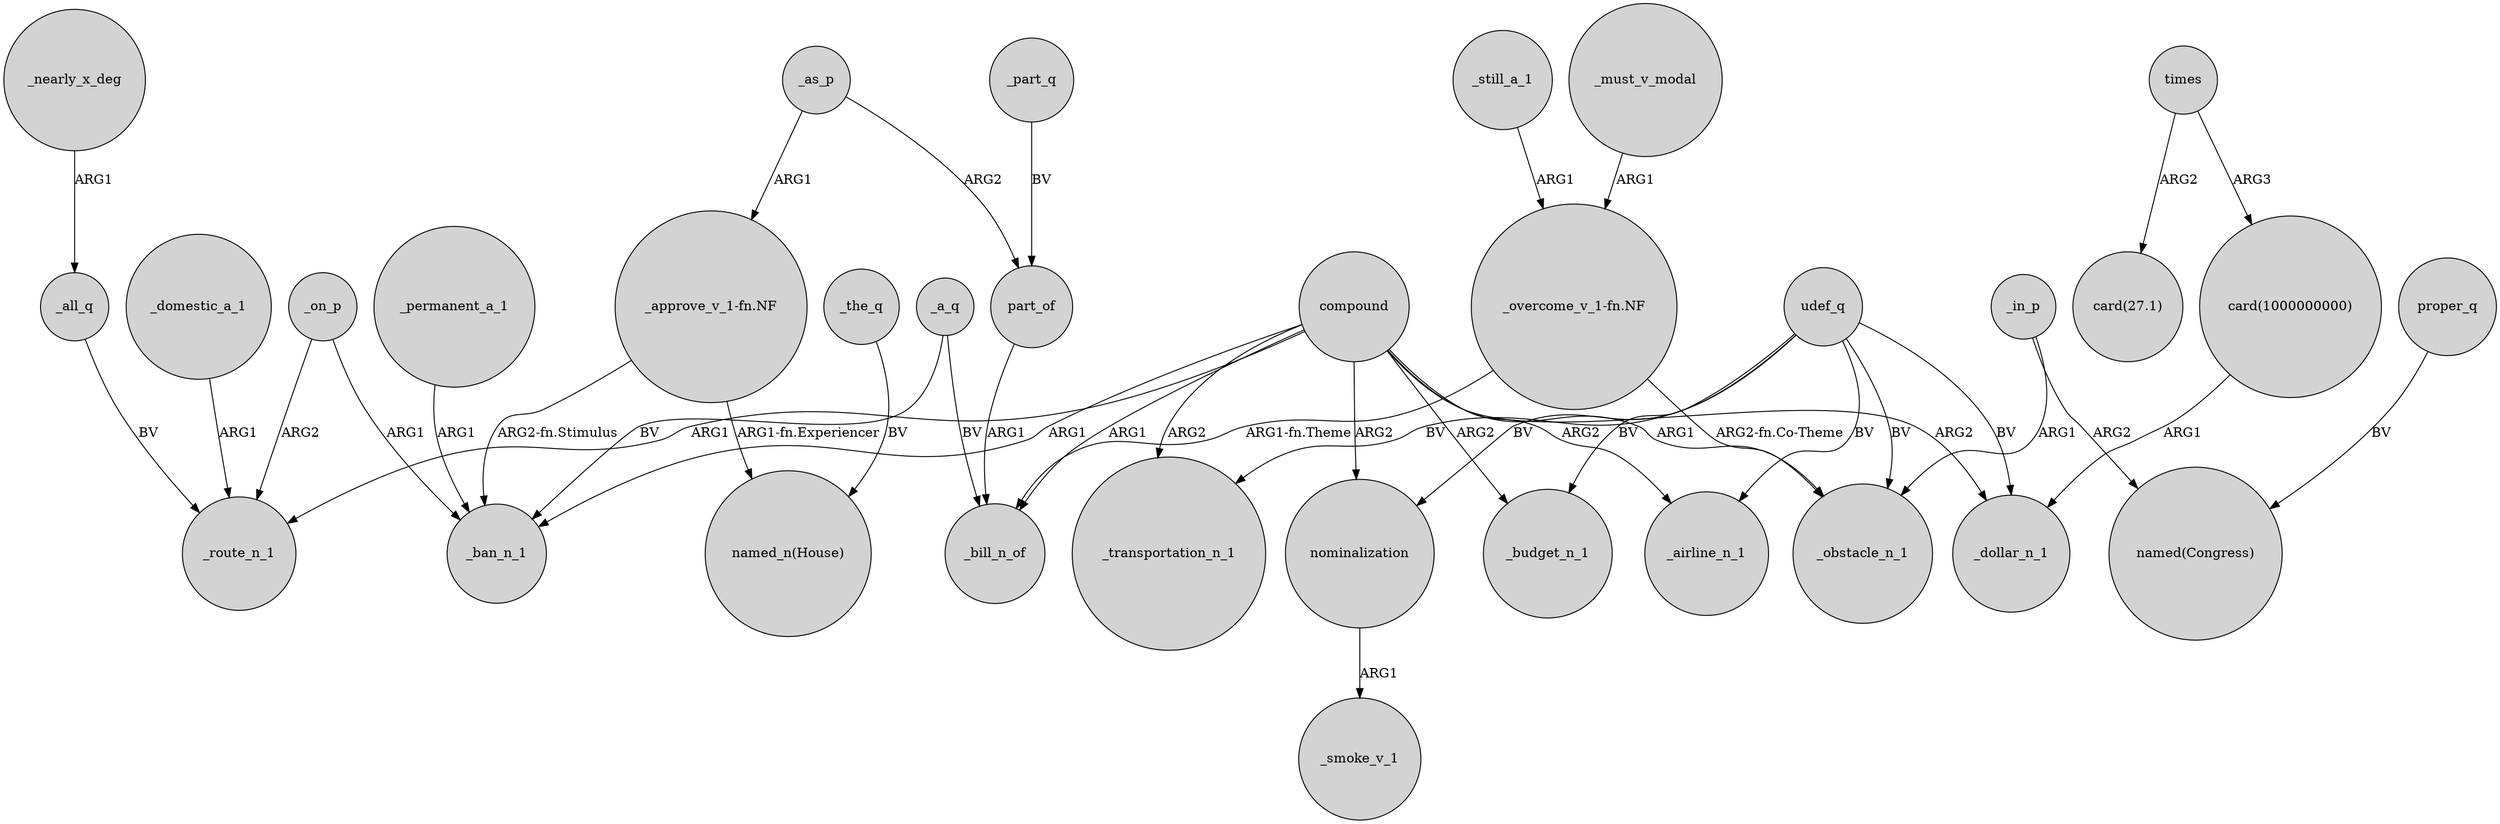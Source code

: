 digraph {
	node [shape=circle style=filled]
	"_overcome_v_1-fn.NF" -> _bill_n_of [label="ARG1-fn.Theme"]
	compound -> _ban_n_1 [label=ARG1]
	udef_q -> _transportation_n_1 [label=BV]
	compound -> _bill_n_of [label=ARG1]
	udef_q -> _obstacle_n_1 [label=BV]
	_as_p -> part_of [label=ARG2]
	_a_q -> _bill_n_of [label=BV]
	_on_p -> _route_n_1 [label=ARG2]
	_a_q -> _ban_n_1 [label=BV]
	_still_a_1 -> "_overcome_v_1-fn.NF" [label=ARG1]
	compound -> _transportation_n_1 [label=ARG2]
	times -> "card(27.1)" [label=ARG2]
	compound -> nominalization [label=ARG2]
	nominalization -> _smoke_v_1 [label=ARG1]
	_as_p -> "_approve_v_1-fn.NF" [label=ARG1]
	compound -> _budget_n_1 [label=ARG2]
	_the_q -> "named_n(House)" [label=BV]
	_part_q -> part_of [label=BV]
	proper_q -> "named(Congress)" [label=BV]
	_nearly_x_deg -> _all_q [label=ARG1]
	times -> "card(1000000000)" [label=ARG3]
	_all_q -> _route_n_1 [label=BV]
	_on_p -> _ban_n_1 [label=ARG1]
	"_approve_v_1-fn.NF" -> "named_n(House)" [label="ARG1-fn.Experiencer"]
	_permanent_a_1 -> _ban_n_1 [label=ARG1]
	"_overcome_v_1-fn.NF" -> _obstacle_n_1 [label="ARG2-fn.Co-Theme"]
	"_approve_v_1-fn.NF" -> _ban_n_1 [label="ARG2-fn.Stimulus"]
	udef_q -> _budget_n_1 [label=BV]
	udef_q -> nominalization [label=BV]
	compound -> _route_n_1 [label=ARG1]
	udef_q -> _airline_n_1 [label=BV]
	_must_v_modal -> "_overcome_v_1-fn.NF" [label=ARG1]
	"card(1000000000)" -> _dollar_n_1 [label=ARG1]
	_in_p -> _obstacle_n_1 [label=ARG1]
	compound -> _dollar_n_1 [label=ARG2]
	_in_p -> "named(Congress)" [label=ARG2]
	_domestic_a_1 -> _route_n_1 [label=ARG1]
	part_of -> _bill_n_of [label=ARG1]
	udef_q -> _dollar_n_1 [label=BV]
	compound -> _airline_n_1 [label=ARG2]
	compound -> _obstacle_n_1 [label=ARG1]
}
